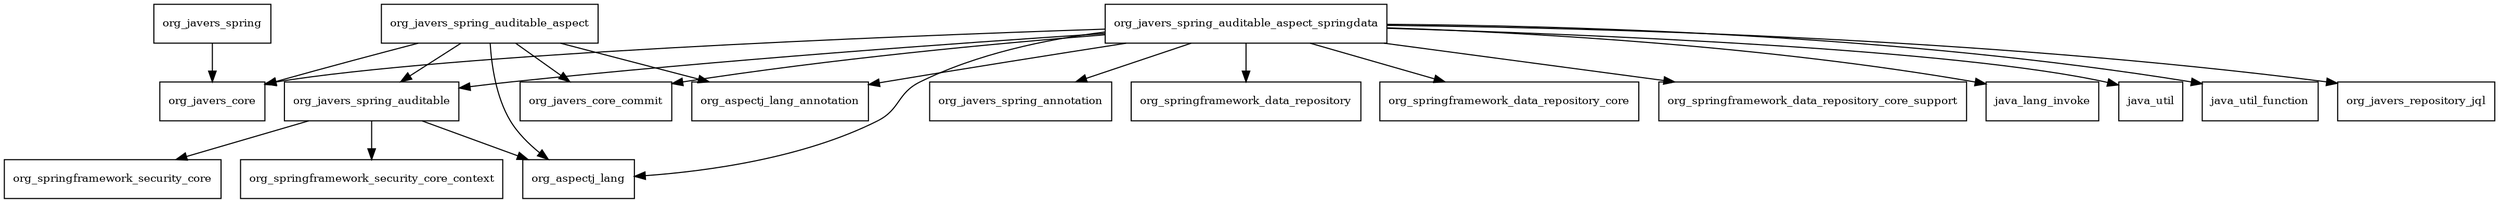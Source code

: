 digraph javers_spring_3_9_4_package_dependencies {
  node [shape = box, fontsize=10.0];
  org_javers_spring -> org_javers_core;
  org_javers_spring_auditable -> org_aspectj_lang;
  org_javers_spring_auditable -> org_springframework_security_core;
  org_javers_spring_auditable -> org_springframework_security_core_context;
  org_javers_spring_auditable_aspect -> org_aspectj_lang;
  org_javers_spring_auditable_aspect -> org_aspectj_lang_annotation;
  org_javers_spring_auditable_aspect -> org_javers_core;
  org_javers_spring_auditable_aspect -> org_javers_core_commit;
  org_javers_spring_auditable_aspect -> org_javers_spring_auditable;
  org_javers_spring_auditable_aspect_springdata -> java_lang_invoke;
  org_javers_spring_auditable_aspect_springdata -> java_util;
  org_javers_spring_auditable_aspect_springdata -> java_util_function;
  org_javers_spring_auditable_aspect_springdata -> org_aspectj_lang;
  org_javers_spring_auditable_aspect_springdata -> org_aspectj_lang_annotation;
  org_javers_spring_auditable_aspect_springdata -> org_javers_core;
  org_javers_spring_auditable_aspect_springdata -> org_javers_core_commit;
  org_javers_spring_auditable_aspect_springdata -> org_javers_repository_jql;
  org_javers_spring_auditable_aspect_springdata -> org_javers_spring_annotation;
  org_javers_spring_auditable_aspect_springdata -> org_javers_spring_auditable;
  org_javers_spring_auditable_aspect_springdata -> org_springframework_data_repository;
  org_javers_spring_auditable_aspect_springdata -> org_springframework_data_repository_core;
  org_javers_spring_auditable_aspect_springdata -> org_springframework_data_repository_core_support;
}
